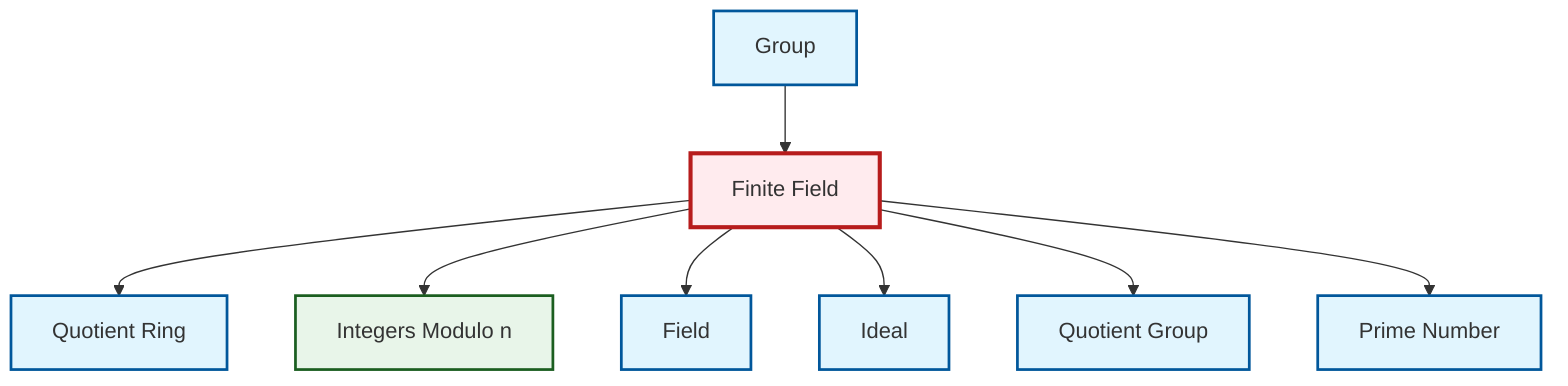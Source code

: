 graph TD
    classDef definition fill:#e1f5fe,stroke:#01579b,stroke-width:2px
    classDef theorem fill:#f3e5f5,stroke:#4a148c,stroke-width:2px
    classDef axiom fill:#fff3e0,stroke:#e65100,stroke-width:2px
    classDef example fill:#e8f5e9,stroke:#1b5e20,stroke-width:2px
    classDef current fill:#ffebee,stroke:#b71c1c,stroke-width:3px
    def-quotient-ring["Quotient Ring"]:::definition
    ex-finite-field["Finite Field"]:::example
    def-field["Field"]:::definition
    def-quotient-group["Quotient Group"]:::definition
    def-ideal["Ideal"]:::definition
    def-group["Group"]:::definition
    ex-quotient-integers-mod-n["Integers Modulo n"]:::example
    def-prime["Prime Number"]:::definition
    ex-finite-field --> def-quotient-ring
    ex-finite-field --> ex-quotient-integers-mod-n
    def-group --> ex-finite-field
    ex-finite-field --> def-field
    ex-finite-field --> def-ideal
    ex-finite-field --> def-quotient-group
    ex-finite-field --> def-prime
    class ex-finite-field current